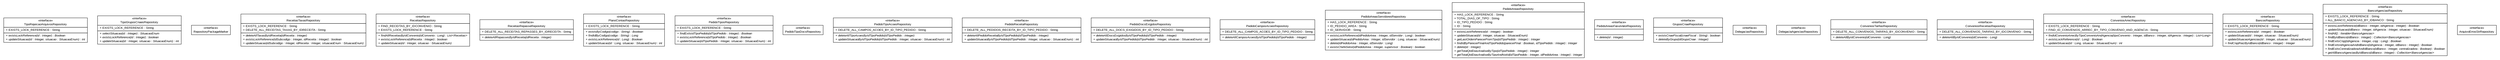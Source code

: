 #!/usr/local/bin/dot
#
# Class diagram 
# Generated by UMLGraph version R5_6 (http://www.umlgraph.org/)
#

digraph G {
	edge [fontname="arial",fontsize=10,labelfontname="arial",labelfontsize=10];
	node [fontname="arial",fontsize=10,shape=plaintext];
	nodesep=0.25;
	ranksep=0.5;
	// br.gov.to.sefaz.arr.parametros.persistence.repository.TipoRejeicaoArquivosRepository
	c32982 [label=<<table title="br.gov.to.sefaz.arr.parametros.persistence.repository.TipoRejeicaoArquivosRepository" border="0" cellborder="1" cellspacing="0" cellpadding="2" port="p" href="./TipoRejeicaoArquivosRepository.html">
		<tr><td><table border="0" cellspacing="0" cellpadding="1">
<tr><td align="center" balign="center"> &#171;interface&#187; </td></tr>
<tr><td align="center" balign="center"> TipoRejeicaoArquivosRepository </td></tr>
		</table></td></tr>
		<tr><td><table border="0" cellspacing="0" cellpadding="1">
<tr><td align="left" balign="left"> + EXISTS_LOCK_REFERENCE : String </td></tr>
		</table></td></tr>
		<tr><td><table border="0" cellspacing="0" cellpadding="1">
<tr><td align="left" balign="left"><font face="arial italic" point-size="10.0"> + existsLockReference(id : Integer) : Boolean </font></td></tr>
<tr><td align="left" balign="left"><font face="arial italic" point-size="10.0"> + updateSituacao(id : Integer, situacao : SituacaoEnum) : int </font></td></tr>
		</table></td></tr>
		</table>>, URL="./TipoRejeicaoArquivosRepository.html", fontname="arial", fontcolor="black", fontsize=10.0];
	// br.gov.to.sefaz.arr.parametros.persistence.repository.TipoGruposCnaesRepository
	c32983 [label=<<table title="br.gov.to.sefaz.arr.parametros.persistence.repository.TipoGruposCnaesRepository" border="0" cellborder="1" cellspacing="0" cellpadding="2" port="p" href="./TipoGruposCnaesRepository.html">
		<tr><td><table border="0" cellspacing="0" cellpadding="1">
<tr><td align="center" balign="center"> &#171;interface&#187; </td></tr>
<tr><td align="center" balign="center"> TipoGruposCnaesRepository </td></tr>
		</table></td></tr>
		<tr><td><table border="0" cellspacing="0" cellpadding="1">
<tr><td align="left" balign="left"> + EXISTS_LOCK_REFERENCE : String </td></tr>
		</table></td></tr>
		<tr><td><table border="0" cellspacing="0" cellpadding="1">
<tr><td align="left" balign="left"><font face="arial italic" point-size="10.0"> + selectSituacao(id : Integer) : SituacaoEnum </font></td></tr>
<tr><td align="left" balign="left"><font face="arial italic" point-size="10.0"> + existsLockReference(id : Integer) : boolean </font></td></tr>
<tr><td align="left" balign="left"><font face="arial italic" point-size="10.0"> + updateSituacao(id : Integer, situacao : SituacaoEnum) : int </font></td></tr>
		</table></td></tr>
		</table>>, URL="./TipoGruposCnaesRepository.html", fontname="arial", fontcolor="black", fontsize=10.0];
	// br.gov.to.sefaz.arr.parametros.persistence.repository.RepositoryPackageMarker
	c32984 [label=<<table title="br.gov.to.sefaz.arr.parametros.persistence.repository.RepositoryPackageMarker" border="0" cellborder="1" cellspacing="0" cellpadding="2" port="p" href="./RepositoryPackageMarker.html">
		<tr><td><table border="0" cellspacing="0" cellpadding="1">
<tr><td align="center" balign="center"> &#171;interface&#187; </td></tr>
<tr><td align="center" balign="center"> RepositoryPackageMarker </td></tr>
		</table></td></tr>
		</table>>, URL="./RepositoryPackageMarker.html", fontname="arial", fontcolor="black", fontsize=10.0];
	// br.gov.to.sefaz.arr.parametros.persistence.repository.ReceitasTaxasRepository
	c32985 [label=<<table title="br.gov.to.sefaz.arr.parametros.persistence.repository.ReceitasTaxasRepository" border="0" cellborder="1" cellspacing="0" cellpadding="2" port="p" href="./ReceitasTaxasRepository.html">
		<tr><td><table border="0" cellspacing="0" cellpadding="1">
<tr><td align="center" balign="center"> &#171;interface&#187; </td></tr>
<tr><td align="center" balign="center"> ReceitasTaxasRepository </td></tr>
		</table></td></tr>
		<tr><td><table border="0" cellspacing="0" cellpadding="1">
<tr><td align="left" balign="left"> + EXISTS_LOCK_REFERENCE : String </td></tr>
<tr><td align="left" balign="left"> + DELETE_ALL_RECEITAS_TAXAS_BY_IDRECEITA : String </td></tr>
		</table></td></tr>
		<tr><td><table border="0" cellspacing="0" cellpadding="1">
<tr><td align="left" balign="left"><font face="arial italic" point-size="10.0"> + deleteAllTaxasByIdReceita(idReceita : Integer) </font></td></tr>
<tr><td align="left" balign="left"><font face="arial italic" point-size="10.0"> + existsLockReference(idSubcodigo : Integer, idReceita : Integer) : boolean </font></td></tr>
<tr><td align="left" balign="left"><font face="arial italic" point-size="10.0"> + updateSituacao(idSubcodigo : Integer, idReceita : Integer, situacaoEnum : SituacaoEnum) </font></td></tr>
		</table></td></tr>
		</table>>, URL="./ReceitasTaxasRepository.html", fontname="arial", fontcolor="black", fontsize=10.0];
	// br.gov.to.sefaz.arr.parametros.persistence.repository.ReceitasRepository
	c32986 [label=<<table title="br.gov.to.sefaz.arr.parametros.persistence.repository.ReceitasRepository" border="0" cellborder="1" cellspacing="0" cellpadding="2" port="p" href="./ReceitasRepository.html">
		<tr><td><table border="0" cellspacing="0" cellpadding="1">
<tr><td align="center" balign="center"> &#171;interface&#187; </td></tr>
<tr><td align="center" balign="center"> ReceitasRepository </td></tr>
		</table></td></tr>
		<tr><td><table border="0" cellspacing="0" cellpadding="1">
<tr><td align="left" balign="left"> + FIND_RECEITAS_BY_IDCONVENIO : String </td></tr>
<tr><td align="left" balign="left"> + EXISTS_LOCK_REFERENCE : String </td></tr>
		</table></td></tr>
		<tr><td><table border="0" cellspacing="0" cellpadding="1">
<tr><td align="left" balign="left"><font face="arial italic" point-size="10.0"> + findAllReceitasByIdConvenio(idConvenio : Long) : List&lt;Receitas&gt; </font></td></tr>
<tr><td align="left" balign="left"><font face="arial italic" point-size="10.0"> + existsLockReference(idReceita : Integer) : boolean </font></td></tr>
<tr><td align="left" balign="left"><font face="arial italic" point-size="10.0"> + updateSituacao(id : Integer, situacao : SituacaoEnum) </font></td></tr>
		</table></td></tr>
		</table>>, URL="./ReceitasRepository.html", fontname="arial", fontcolor="black", fontsize=10.0];
	// br.gov.to.sefaz.arr.parametros.persistence.repository.ReceitasRepasseRepository
	c32987 [label=<<table title="br.gov.to.sefaz.arr.parametros.persistence.repository.ReceitasRepasseRepository" border="0" cellborder="1" cellspacing="0" cellpadding="2" port="p" href="./ReceitasRepasseRepository.html">
		<tr><td><table border="0" cellspacing="0" cellpadding="1">
<tr><td align="center" balign="center"> &#171;interface&#187; </td></tr>
<tr><td align="center" balign="center"> ReceitasRepasseRepository </td></tr>
		</table></td></tr>
		<tr><td><table border="0" cellspacing="0" cellpadding="1">
<tr><td align="left" balign="left"> + DELETE_ALL_RECEITAS_REPASSES_BY_IDRECEITA : String </td></tr>
		</table></td></tr>
		<tr><td><table border="0" cellspacing="0" cellpadding="1">
<tr><td align="left" balign="left"><font face="arial italic" point-size="10.0"> + deleteAllRepassesByIdReceita(idReceita : Integer) </font></td></tr>
		</table></td></tr>
		</table>>, URL="./ReceitasRepasseRepository.html", fontname="arial", fontcolor="black", fontsize=10.0];
	// br.gov.to.sefaz.arr.parametros.persistence.repository.PlanoContasRepository
	c32988 [label=<<table title="br.gov.to.sefaz.arr.parametros.persistence.repository.PlanoContasRepository" border="0" cellborder="1" cellspacing="0" cellpadding="2" port="p" href="./PlanoContasRepository.html">
		<tr><td><table border="0" cellspacing="0" cellpadding="1">
<tr><td align="center" balign="center"> &#171;interface&#187; </td></tr>
<tr><td align="center" balign="center"> PlanoContasRepository </td></tr>
		</table></td></tr>
		<tr><td><table border="0" cellspacing="0" cellpadding="1">
<tr><td align="left" balign="left"> + EXISTS_LOCK_REFERENCE : String </td></tr>
		</table></td></tr>
		<tr><td><table border="0" cellspacing="0" cellpadding="1">
<tr><td align="left" balign="left"><font face="arial italic" point-size="10.0"> + existsByCodigo(codigo : String) : Boolean </font></td></tr>
<tr><td align="left" balign="left"><font face="arial italic" point-size="10.0"> + findIdByCodigo(codigo : String) : Long </font></td></tr>
<tr><td align="left" balign="left"><font face="arial italic" point-size="10.0"> + existsLockReference(id : Long) : Boolean </font></td></tr>
<tr><td align="left" balign="left"><font face="arial italic" point-size="10.0"> + updateSituacao(id : Long, situacao : SituacaoEnum) : int </font></td></tr>
		</table></td></tr>
		</table>>, URL="./PlanoContasRepository.html", fontname="arial", fontcolor="black", fontsize=10.0];
	// br.gov.to.sefaz.arr.parametros.persistence.repository.PedidoTiposRepository
	c32989 [label=<<table title="br.gov.to.sefaz.arr.parametros.persistence.repository.PedidoTiposRepository" border="0" cellborder="1" cellspacing="0" cellpadding="2" port="p" href="./PedidoTiposRepository.html">
		<tr><td><table border="0" cellspacing="0" cellpadding="1">
<tr><td align="center" balign="center"> &#171;interface&#187; </td></tr>
<tr><td align="center" balign="center"> PedidoTiposRepository </td></tr>
		</table></td></tr>
		<tr><td><table border="0" cellspacing="0" cellpadding="1">
<tr><td align="left" balign="left"> + EXISTS_LOCK_REFERENCE : String </td></tr>
		</table></td></tr>
		<tr><td><table border="0" cellspacing="0" cellpadding="1">
<tr><td align="left" balign="left"><font face="arial italic" point-size="10.0"> + findExitsIdTipoPedido(idTipoPedido : Integer) : Boolean </font></td></tr>
<tr><td align="left" balign="left"><font face="arial italic" point-size="10.0"> + existsLockReference(idTipoPedido : Integer) : Boolean </font></td></tr>
<tr><td align="left" balign="left"><font face="arial italic" point-size="10.0"> + updateSituacao(idTipoPedido : Integer, situacao : SituacaoEnum) : int </font></td></tr>
		</table></td></tr>
		</table>>, URL="./PedidoTiposRepository.html", fontname="arial", fontcolor="black", fontsize=10.0];
	// br.gov.to.sefaz.arr.parametros.persistence.repository.PedidoTipoDocsRepository
	c32990 [label=<<table title="br.gov.to.sefaz.arr.parametros.persistence.repository.PedidoTipoDocsRepository" border="0" cellborder="1" cellspacing="0" cellpadding="2" port="p" href="./PedidoTipoDocsRepository.html">
		<tr><td><table border="0" cellspacing="0" cellpadding="1">
<tr><td align="center" balign="center"> &#171;interface&#187; </td></tr>
<tr><td align="center" balign="center"> PedidoTipoDocsRepository </td></tr>
		</table></td></tr>
		</table>>, URL="./PedidoTipoDocsRepository.html", fontname="arial", fontcolor="black", fontsize=10.0];
	// br.gov.to.sefaz.arr.parametros.persistence.repository.PedidoTipoAcoesRepository
	c32991 [label=<<table title="br.gov.to.sefaz.arr.parametros.persistence.repository.PedidoTipoAcoesRepository" border="0" cellborder="1" cellspacing="0" cellpadding="2" port="p" href="./PedidoTipoAcoesRepository.html">
		<tr><td><table border="0" cellspacing="0" cellpadding="1">
<tr><td align="center" balign="center"> &#171;interface&#187; </td></tr>
<tr><td align="center" balign="center"> PedidoTipoAcoesRepository </td></tr>
		</table></td></tr>
		<tr><td><table border="0" cellspacing="0" cellpadding="1">
<tr><td align="left" balign="left"> + DELETE_ALL_CAMPOS_ACOES_BY_ID_TIPO_PEDIDO : String </td></tr>
		</table></td></tr>
		<tr><td><table border="0" cellspacing="0" cellpadding="1">
<tr><td align="left" balign="left"><font face="arial italic" point-size="10.0"> + deleteAllTipoAcoesByIdTipoPedido(idTipoPedido : Integer) </font></td></tr>
<tr><td align="left" balign="left"><font face="arial italic" point-size="10.0"> + updateSituacaoByIdTipoPedido(idTipoPedido : Integer, situacao : SituacaoEnum) : int </font></td></tr>
		</table></td></tr>
		</table>>, URL="./PedidoTipoAcoesRepository.html", fontname="arial", fontcolor="black", fontsize=10.0];
	// br.gov.to.sefaz.arr.parametros.persistence.repository.PedidoReceitaRepository
	c32992 [label=<<table title="br.gov.to.sefaz.arr.parametros.persistence.repository.PedidoReceitaRepository" border="0" cellborder="1" cellspacing="0" cellpadding="2" port="p" href="./PedidoReceitaRepository.html">
		<tr><td><table border="0" cellspacing="0" cellpadding="1">
<tr><td align="center" balign="center"> &#171;interface&#187; </td></tr>
<tr><td align="center" balign="center"> PedidoReceitaRepository </td></tr>
		</table></td></tr>
		<tr><td><table border="0" cellspacing="0" cellpadding="1">
<tr><td align="left" balign="left"> + DELETE_ALL_PEDIDOS_RECEITA_BY_ID_TIPO_PEDIDO : String </td></tr>
		</table></td></tr>
		<tr><td><table border="0" cellspacing="0" cellpadding="1">
<tr><td align="left" balign="left"><font face="arial italic" point-size="10.0"> + deleteAllPedidoReceitaByIdTipoPedido(idTipoPedido : Integer) </font></td></tr>
<tr><td align="left" balign="left"><font face="arial italic" point-size="10.0"> + updateSituacaoByIdTipoPedido(idTipoPedido : Integer, situacao : SituacaoEnum) : int </font></td></tr>
		</table></td></tr>
		</table>>, URL="./PedidoReceitaRepository.html", fontname="arial", fontcolor="black", fontsize=10.0];
	// br.gov.to.sefaz.arr.parametros.persistence.repository.PedidoDocsExigidosRepository
	c32993 [label=<<table title="br.gov.to.sefaz.arr.parametros.persistence.repository.PedidoDocsExigidosRepository" border="0" cellborder="1" cellspacing="0" cellpadding="2" port="p" href="./PedidoDocsExigidosRepository.html">
		<tr><td><table border="0" cellspacing="0" cellpadding="1">
<tr><td align="center" balign="center"> &#171;interface&#187; </td></tr>
<tr><td align="center" balign="center"> PedidoDocsExigidosRepository </td></tr>
		</table></td></tr>
		<tr><td><table border="0" cellspacing="0" cellpadding="1">
<tr><td align="left" balign="left"> + DELETE_ALL_DOCS_EXIGIDOS_BY_ID_TIPO_PEDIDO : String </td></tr>
		</table></td></tr>
		<tr><td><table border="0" cellspacing="0" cellpadding="1">
<tr><td align="left" balign="left"><font face="arial italic" point-size="10.0"> + deleteAllDocsExigidosByIdTipoPedido(idTipoPedido : Integer) </font></td></tr>
<tr><td align="left" balign="left"><font face="arial italic" point-size="10.0"> + updateSituacaoByIdTipoPedido(idTipoPedido : Integer, situacao : SituacaoEnum) : int </font></td></tr>
		</table></td></tr>
		</table>>, URL="./PedidoDocsExigidosRepository.html", fontname="arial", fontcolor="black", fontsize=10.0];
	// br.gov.to.sefaz.arr.parametros.persistence.repository.PedidoCamposAcoesRepository
	c32994 [label=<<table title="br.gov.to.sefaz.arr.parametros.persistence.repository.PedidoCamposAcoesRepository" border="0" cellborder="1" cellspacing="0" cellpadding="2" port="p" href="./PedidoCamposAcoesRepository.html">
		<tr><td><table border="0" cellspacing="0" cellpadding="1">
<tr><td align="center" balign="center"> &#171;interface&#187; </td></tr>
<tr><td align="center" balign="center"> PedidoCamposAcoesRepository </td></tr>
		</table></td></tr>
		<tr><td><table border="0" cellspacing="0" cellpadding="1">
<tr><td align="left" balign="left"> + DELETE_ALL_CAMPOS_ACOES_BY_ID_TIPO_PEDIDO : String </td></tr>
		</table></td></tr>
		<tr><td><table border="0" cellspacing="0" cellpadding="1">
<tr><td align="left" balign="left"><font face="arial italic" point-size="10.0"> + deleteAllCamposAcoesByIdTipoPedido(idTipoPedido : Integer) </font></td></tr>
		</table></td></tr>
		</table>>, URL="./PedidoCamposAcoesRepository.html", fontname="arial", fontcolor="black", fontsize=10.0];
	// br.gov.to.sefaz.arr.parametros.persistence.repository.PedidoAreasServidoresRepository
	c32995 [label=<<table title="br.gov.to.sefaz.arr.parametros.persistence.repository.PedidoAreasServidoresRepository" border="0" cellborder="1" cellspacing="0" cellpadding="2" port="p" href="./PedidoAreasServidoresRepository.html">
		<tr><td><table border="0" cellspacing="0" cellpadding="1">
<tr><td align="center" balign="center"> &#171;interface&#187; </td></tr>
<tr><td align="center" balign="center"> PedidoAreasServidoresRepository </td></tr>
		</table></td></tr>
		<tr><td><table border="0" cellspacing="0" cellpadding="1">
<tr><td align="left" balign="left"> + HAS_LOCK_REFERENCE : String </td></tr>
<tr><td align="left" balign="left"> + ID_PEDIDO_AREA : String </td></tr>
<tr><td align="left" balign="left"> + ID_SERVIDOR : String </td></tr>
		</table></td></tr>
		<tr><td><table border="0" cellspacing="0" cellpadding="1">
<tr><td align="left" balign="left"><font face="arial italic" point-size="10.0"> + existsLockReference(idPedidoArea : Integer, idServidor : Long) : boolean </font></td></tr>
<tr><td align="left" balign="left"><font face="arial italic" point-size="10.0"> + updateSituacao(idPedidoArea : Integer, idServidor : Long, situacao : SituacaoEnum) </font></td></tr>
<tr><td align="left" balign="left"><font face="arial italic" point-size="10.0"> + delete(idPedidoArea : Integer, idServidor : Long) </font></td></tr>
<tr><td align="left" balign="left"><font face="arial italic" point-size="10.0"> + existsChefeSetor(idPedidoArea : Integer, supervisor : Boolean) : boolean </font></td></tr>
		</table></td></tr>
		</table>>, URL="./PedidoAreasServidoresRepository.html", fontname="arial", fontcolor="black", fontsize=10.0];
	// br.gov.to.sefaz.arr.parametros.persistence.repository.PedidoAreasRepository
	c32996 [label=<<table title="br.gov.to.sefaz.arr.parametros.persistence.repository.PedidoAreasRepository" border="0" cellborder="1" cellspacing="0" cellpadding="2" port="p" href="./PedidoAreasRepository.html">
		<tr><td><table border="0" cellspacing="0" cellpadding="1">
<tr><td align="center" balign="center"> &#171;interface&#187; </td></tr>
<tr><td align="center" balign="center"> PedidoAreasRepository </td></tr>
		</table></td></tr>
		<tr><td><table border="0" cellspacing="0" cellpadding="1">
<tr><td align="left" balign="left"> + HAS_LOCK_REFERENCE : String </td></tr>
<tr><td align="left" balign="left"> + TOTAL_DIAS_OF_TIPO : String </td></tr>
<tr><td align="left" balign="left"> + ID_TIPO_PEDIDO : String </td></tr>
<tr><td align="left" balign="left"> + ID : String </td></tr>
		</table></td></tr>
		<tr><td><table border="0" cellspacing="0" cellpadding="1">
<tr><td align="left" balign="left"><font face="arial italic" point-size="10.0"> + existsLockReference(id : Integer) : boolean </font></td></tr>
<tr><td align="left" balign="left"><font face="arial italic" point-size="10.0"> + updateSituacao(id : Integer, situacao : SituacaoEnum) </font></td></tr>
<tr><td align="left" balign="left"><font face="arial italic" point-size="10.0"> + getLastOrdemParecerFromTipo(idTipoPedido : Integer) : Integer </font></td></tr>
<tr><td align="left" balign="left"><font face="arial italic" point-size="10.0"> + findIdByParecerFinalAndTipoPedido(parecerFinal : Boolean, idTipoPedido : Integer) : Integer </font></td></tr>
<tr><td align="left" balign="left"><font face="arial italic" point-size="10.0"> + delete(id : Integer) </font></td></tr>
<tr><td align="left" balign="left"><font face="arial italic" point-size="10.0"> + getTotalQtdDiasAnaliseByTipo(idTipoPedido : Integer) : Integer </font></td></tr>
<tr><td align="left" balign="left"><font face="arial italic" point-size="10.0"> + getTotalQtdDiasAnaliseByTipoAndNotId(idTipoPedido : Integer, idPedidoArea : Integer) : Integer </font></td></tr>
		</table></td></tr>
		</table>>, URL="./PedidoAreasRepository.html", fontname="arial", fontcolor="black", fontsize=10.0];
	// br.gov.to.sefaz.arr.parametros.persistence.repository.PedidoAreasFaixaValorRepository
	c32997 [label=<<table title="br.gov.to.sefaz.arr.parametros.persistence.repository.PedidoAreasFaixaValorRepository" border="0" cellborder="1" cellspacing="0" cellpadding="2" port="p" href="./PedidoAreasFaixaValorRepository.html">
		<tr><td><table border="0" cellspacing="0" cellpadding="1">
<tr><td align="center" balign="center"> &#171;interface&#187; </td></tr>
<tr><td align="center" balign="center"> PedidoAreasFaixaValorRepository </td></tr>
		</table></td></tr>
		<tr><td><table border="0" cellspacing="0" cellpadding="1">
<tr><td align="left" balign="left">  </td></tr>
		</table></td></tr>
		<tr><td><table border="0" cellspacing="0" cellpadding="1">
<tr><td align="left" balign="left"><font face="arial italic" point-size="10.0"> + delete(id : Integer) </font></td></tr>
		</table></td></tr>
		</table>>, URL="./PedidoAreasFaixaValorRepository.html", fontname="arial", fontcolor="black", fontsize=10.0];
	// br.gov.to.sefaz.arr.parametros.persistence.repository.GruposCnaeRepository
	c32998 [label=<<table title="br.gov.to.sefaz.arr.parametros.persistence.repository.GruposCnaeRepository" border="0" cellborder="1" cellspacing="0" cellpadding="2" port="p" href="./GruposCnaeRepository.html">
		<tr><td><table border="0" cellspacing="0" cellpadding="1">
<tr><td align="center" balign="center"> &#171;interface&#187; </td></tr>
<tr><td align="center" balign="center"> GruposCnaeRepository </td></tr>
		</table></td></tr>
		<tr><td><table border="0" cellspacing="0" cellpadding="1">
<tr><td align="left" balign="left">  </td></tr>
		</table></td></tr>
		<tr><td><table border="0" cellspacing="0" cellpadding="1">
<tr><td align="left" balign="left"><font face="arial italic" point-size="10.0"> + existsCnaeFiscal(cnaeFiscal : String) : boolean </font></td></tr>
<tr><td align="left" balign="left"><font face="arial italic" point-size="10.0"> + deleteByGrupo(idGrupoCnae : Integer) </font></td></tr>
		</table></td></tr>
		</table>>, URL="./GruposCnaeRepository.html", fontname="arial", fontcolor="black", fontsize=10.0];
	// br.gov.to.sefaz.arr.parametros.persistence.repository.DelegaciasRepository
	c32999 [label=<<table title="br.gov.to.sefaz.arr.parametros.persistence.repository.DelegaciasRepository" border="0" cellborder="1" cellspacing="0" cellpadding="2" port="p" href="./DelegaciasRepository.html">
		<tr><td><table border="0" cellspacing="0" cellpadding="1">
<tr><td align="center" balign="center"> &#171;interface&#187; </td></tr>
<tr><td align="center" balign="center"> DelegaciasRepository </td></tr>
		</table></td></tr>
		</table>>, URL="./DelegaciasRepository.html", fontname="arial", fontcolor="black", fontsize=10.0];
	// br.gov.to.sefaz.arr.parametros.persistence.repository.DelegaciaAgenciasRepository
	c33000 [label=<<table title="br.gov.to.sefaz.arr.parametros.persistence.repository.DelegaciaAgenciasRepository" border="0" cellborder="1" cellspacing="0" cellpadding="2" port="p" href="./DelegaciaAgenciasRepository.html">
		<tr><td><table border="0" cellspacing="0" cellpadding="1">
<tr><td align="center" balign="center"> &#171;interface&#187; </td></tr>
<tr><td align="center" balign="center"> DelegaciaAgenciasRepository </td></tr>
		</table></td></tr>
		</table>>, URL="./DelegaciaAgenciasRepository.html", fontname="arial", fontcolor="black", fontsize=10.0];
	// br.gov.to.sefaz.arr.parametros.persistence.repository.ConveniosTarifasRepository
	c33001 [label=<<table title="br.gov.to.sefaz.arr.parametros.persistence.repository.ConveniosTarifasRepository" border="0" cellborder="1" cellspacing="0" cellpadding="2" port="p" href="./ConveniosTarifasRepository.html">
		<tr><td><table border="0" cellspacing="0" cellpadding="1">
<tr><td align="center" balign="center"> &#171;interface&#187; </td></tr>
<tr><td align="center" balign="center"> ConveniosTarifasRepository </td></tr>
		</table></td></tr>
		<tr><td><table border="0" cellspacing="0" cellpadding="1">
<tr><td align="left" balign="left"> + DELETE_ALL_CONVENIOS_TARIFAS_BY_IDCONVENIO : String </td></tr>
		</table></td></tr>
		<tr><td><table border="0" cellspacing="0" cellpadding="1">
<tr><td align="left" balign="left"><font face="arial italic" point-size="10.0"> + deleteAllByIdConvenio(idConvenio : Long) </font></td></tr>
		</table></td></tr>
		</table>>, URL="./ConveniosTarifasRepository.html", fontname="arial", fontcolor="black", fontsize=10.0];
	// br.gov.to.sefaz.arr.parametros.persistence.repository.ConveniosReceitasRepository
	c33002 [label=<<table title="br.gov.to.sefaz.arr.parametros.persistence.repository.ConveniosReceitasRepository" border="0" cellborder="1" cellspacing="0" cellpadding="2" port="p" href="./ConveniosReceitasRepository.html">
		<tr><td><table border="0" cellspacing="0" cellpadding="1">
<tr><td align="center" balign="center"> &#171;interface&#187; </td></tr>
<tr><td align="center" balign="center"> ConveniosReceitasRepository </td></tr>
		</table></td></tr>
		<tr><td><table border="0" cellspacing="0" cellpadding="1">
<tr><td align="left" balign="left"> + DELETE_ALL_CONVENIOS_TARIFAS_BY_IDCONVENIO : String </td></tr>
		</table></td></tr>
		<tr><td><table border="0" cellspacing="0" cellpadding="1">
<tr><td align="left" balign="left"><font face="arial italic" point-size="10.0"> + deleteAllByIdConvenio(idConvenio : Long) </font></td></tr>
		</table></td></tr>
		</table>>, URL="./ConveniosReceitasRepository.html", fontname="arial", fontcolor="black", fontsize=10.0];
	// br.gov.to.sefaz.arr.parametros.persistence.repository.ConveniosArrecRepository
	c33003 [label=<<table title="br.gov.to.sefaz.arr.parametros.persistence.repository.ConveniosArrecRepository" border="0" cellborder="1" cellspacing="0" cellpadding="2" port="p" href="./ConveniosArrecRepository.html">
		<tr><td><table border="0" cellspacing="0" cellpadding="1">
<tr><td align="center" balign="center"> &#171;interface&#187; </td></tr>
<tr><td align="center" balign="center"> ConveniosArrecRepository </td></tr>
		</table></td></tr>
		<tr><td><table border="0" cellspacing="0" cellpadding="1">
<tr><td align="left" balign="left"> + EXISTS_LOCK_REFERENCE : String </td></tr>
<tr><td align="left" balign="left"> + FIND_ID_CONVENIOS_ARREC_BY_TIPO_CONVENIO_AND_AGENCIA : String </td></tr>
		</table></td></tr>
		<tr><td><table border="0" cellspacing="0" cellpadding="1">
<tr><td align="left" balign="left"><font face="arial italic" point-size="10.0"> + findIdConvenioArrecByTipoConvenioAndAgencia(tipoConvenio : Integer, idBanco : Integer, idAgencia : Integer) : List&lt;Long&gt; </font></td></tr>
<tr><td align="left" balign="left"><font face="arial italic" point-size="10.0"> + existsLockReference(id : Long) : Boolean </font></td></tr>
<tr><td align="left" balign="left"><font face="arial italic" point-size="10.0"> + updateSituacao(id : Long, situacao : SituacaoEnum) : int </font></td></tr>
		</table></td></tr>
		</table>>, URL="./ConveniosArrecRepository.html", fontname="arial", fontcolor="black", fontsize=10.0];
	// br.gov.to.sefaz.arr.parametros.persistence.repository.BancosRepository
	c33004 [label=<<table title="br.gov.to.sefaz.arr.parametros.persistence.repository.BancosRepository" border="0" cellborder="1" cellspacing="0" cellpadding="2" port="p" href="./BancosRepository.html">
		<tr><td><table border="0" cellspacing="0" cellpadding="1">
<tr><td align="center" balign="center"> &#171;interface&#187; </td></tr>
<tr><td align="center" balign="center"> BancosRepository </td></tr>
		</table></td></tr>
		<tr><td><table border="0" cellspacing="0" cellpadding="1">
<tr><td align="left" balign="left"> + EXISTS_LOCK_REFERENCE : String </td></tr>
		</table></td></tr>
		<tr><td><table border="0" cellspacing="0" cellpadding="1">
<tr><td align="left" balign="left"><font face="arial italic" point-size="10.0"> + existsLockReference(id : Integer) : Boolean </font></td></tr>
<tr><td align="left" balign="left"><font face="arial italic" point-size="10.0"> + updateSituacao(id : Integer, situacao : SituacaoEnum) </font></td></tr>
<tr><td align="left" balign="left"><font face="arial italic" point-size="10.0"> + updateSituacaoAgencias(id : Integer, situacao : SituacaoEnum) </font></td></tr>
<tr><td align="left" balign="left"><font face="arial italic" point-size="10.0"> + findCnpjRaizByIdBanco(idBanco : Integer) : Integer </font></td></tr>
		</table></td></tr>
		</table>>, URL="./BancosRepository.html", fontname="arial", fontcolor="black", fontsize=10.0];
	// br.gov.to.sefaz.arr.parametros.persistence.repository.BancoAgenciasRepository
	c33005 [label=<<table title="br.gov.to.sefaz.arr.parametros.persistence.repository.BancoAgenciasRepository" border="0" cellborder="1" cellspacing="0" cellpadding="2" port="p" href="./BancoAgenciasRepository.html">
		<tr><td><table border="0" cellspacing="0" cellpadding="1">
<tr><td align="center" balign="center"> &#171;interface&#187; </td></tr>
<tr><td align="center" balign="center"> BancoAgenciasRepository </td></tr>
		</table></td></tr>
		<tr><td><table border="0" cellspacing="0" cellpadding="1">
<tr><td align="left" balign="left"> + EXISTS_LOCK_REFERENCE : String </td></tr>
<tr><td align="left" balign="left"> + ALL_BANCO_AGENCIAS_BY_IDBANCO : String </td></tr>
		</table></td></tr>
		<tr><td><table border="0" cellspacing="0" cellpadding="1">
<tr><td align="left" balign="left"><font face="arial italic" point-size="10.0"> + existsLockReference(idBanco : Integer, idAgencia : Integer) : Boolean </font></td></tr>
<tr><td align="left" balign="left"><font face="arial italic" point-size="10.0"> + updateSituacao(idBanco : Integer, idAgencia : Integer, situacao : SituacaoEnum) </font></td></tr>
<tr><td align="left" balign="left"><font face="arial italic" point-size="10.0"> + findAll() : Iterable&lt;BancoAgencias&gt; </font></td></tr>
<tr><td align="left" balign="left"><font face="arial italic" point-size="10.0"> + findByIdBanco(idBanco : Integer) : Collection&lt;BancoAgencias&gt; </font></td></tr>
<tr><td align="left" balign="left"><font face="arial italic" point-size="10.0"> + findExitsCnpj(idAgencia : Integer, cnpj : Long) : Boolean </font></td></tr>
<tr><td align="left" balign="left"><font face="arial italic" point-size="10.0"> + findExitsIdAgenciaAndIdBanco(idAgencia : Integer, idBanco : Integer) : Boolean </font></td></tr>
<tr><td align="left" balign="left"><font face="arial italic" point-size="10.0"> + findExitsCentralizadoraAndIdBanco(idBanco : Integer, centralizadora : Boolean) : Boolean </font></td></tr>
<tr><td align="left" balign="left"><font face="arial italic" point-size="10.0"> + getAllBancoAgenciasByIdBanco(idBanco : Integer) : Collection&lt;BancoAgencias&gt; </font></td></tr>
		</table></td></tr>
		</table>>, URL="./BancoAgenciasRepository.html", fontname="arial", fontcolor="black", fontsize=10.0];
	// br.gov.to.sefaz.arr.parametros.persistence.repository.ArquivoErrosStrRepository
	c33006 [label=<<table title="br.gov.to.sefaz.arr.parametros.persistence.repository.ArquivoErrosStrRepository" border="0" cellborder="1" cellspacing="0" cellpadding="2" port="p" href="./ArquivoErrosStrRepository.html">
		<tr><td><table border="0" cellspacing="0" cellpadding="1">
<tr><td align="center" balign="center"> &#171;interface&#187; </td></tr>
<tr><td align="center" balign="center"> ArquivoErrosStrRepository </td></tr>
		</table></td></tr>
		</table>>, URL="./ArquivoErrosStrRepository.html", fontname="arial", fontcolor="black", fontsize=10.0];
}

